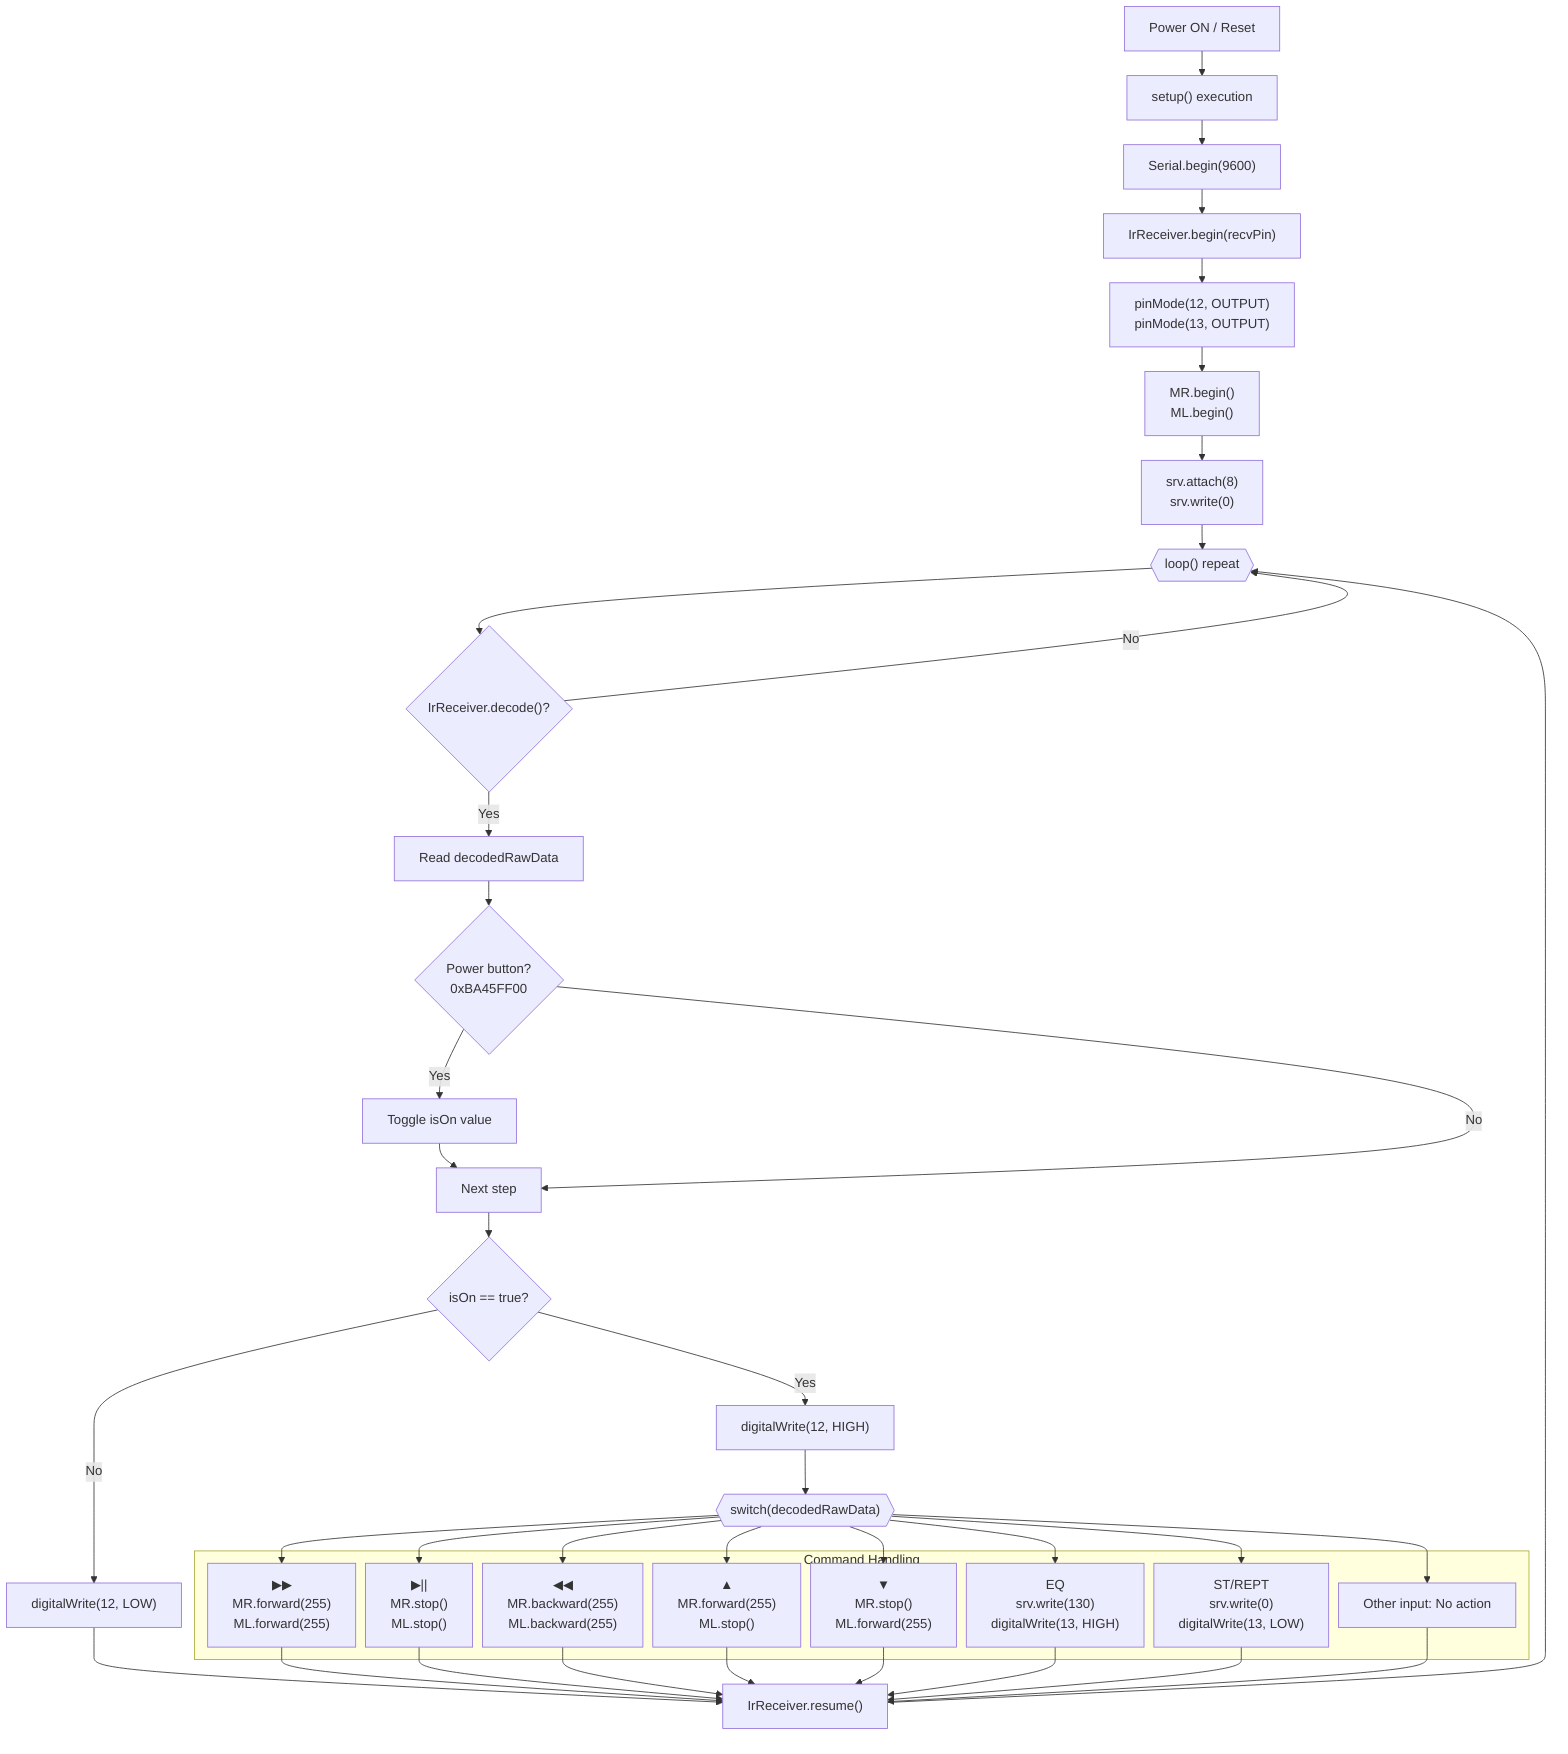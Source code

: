 %%{init: { "flowchart": { "rankDir": "TB", "nodeSpacing": 12, "rankSpacing": 30 } }}%%
flowchart TB
%% ---------- Basic Nodes ----------
Start["Power ON / Reset"]
Setup["setup() execution"]
A1["Serial.begin(9600)"]
A2["IrReceiver.begin(recvPin)"]
A3["pinMode(12, OUTPUT)<br/>pinMode(13, OUTPUT)"]
A4["MR.begin()<br/>ML.begin()"]
A5["srv.attach(8)<br/>srv.write(0)"]
Loop{{"loop() repeat"}}
CheckIR{"IrReceiver.decode()?"}
ReadIR["Read decodedRawData"]
TogglePower{"Power button?<br/>0xBA45FF00"}
TP["Toggle isOn value"]
AfterPower["Next step"]
IsOn{"isOn == true?"}
LEDoff["digitalWrite(12, LOW)"]
LEDon["digitalWrite(12, HIGH)"]
Switch{{"switch(decodedRawData)"}}
Resume["IrReceiver.resume()"]

    %% ---------- Command Handling ----------
    subgraph Commands["Command Handling"]
        direction TB
        Case1["▶▶<br/>MR.forward(255)<br/>ML.forward(255)"]
        Case2["▶||<br/>MR.stop()<br/>ML.stop()"]
        Case3["◀◀<br/>MR.backward(255)<br/>ML.backward(255)"]
        Case4["▲<br/>MR.forward(255)<br/>ML.stop()"]
        Case5["▼<br/>MR.stop()<br/>ML.forward(255)"]
        Case6["EQ<br/>srv.write(130)<br/>digitalWrite(13, HIGH)"]
        Case7["ST/REPT<br/>srv.write(0)<br/>digitalWrite(13, LOW)"]
        Default["Other input: No action"]
    end

    %% ---------- Main Flow ----------
    Start --> Setup --> A1 --> A2 --> A3 --> A4 --> A5 --> Loop
    Loop --> CheckIR
    CheckIR -- No --> Loop
    CheckIR -- Yes --> ReadIR --> TogglePower
    TogglePower -- Yes --> TP --> AfterPower
    TogglePower -- No --> AfterPower
    AfterPower --> IsOn
    IsOn -- No --> LEDoff --> Resume
    IsOn -- Yes --> LEDon --> Switch

    %% Switch Branches
    Switch --> Case1
    Switch --> Case2
    Switch --> Case3
    Switch --> Case4
    Switch --> Case5
    Switch --> Case6
    Switch --> Case7
    Switch --> Default

    %% Case End → Resume → Loop
    Case1 --> Resume
    Case2 --> Resume
    Case3 --> Resume
    Case4 --> Resume
    Case5 --> Resume
    Case6 --> Resume
    Case7 --> Resume
    Default --> Resume

    Resume --> Loop